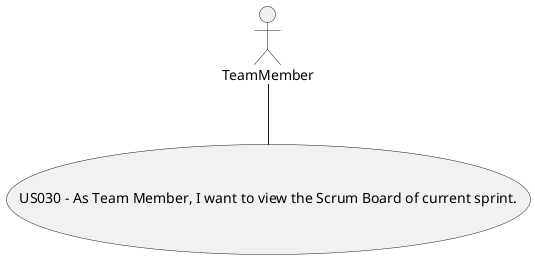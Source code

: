@startuml
'https://plantuml.com/use-case-diagram

actor TeamMember

usecase (US030 - As Team Member, I want to view the Scrum Board of current sprint.)

:TeamMember: -- (US030 - As Team Member, I want to view the Scrum Board of current sprint.)
@enduml